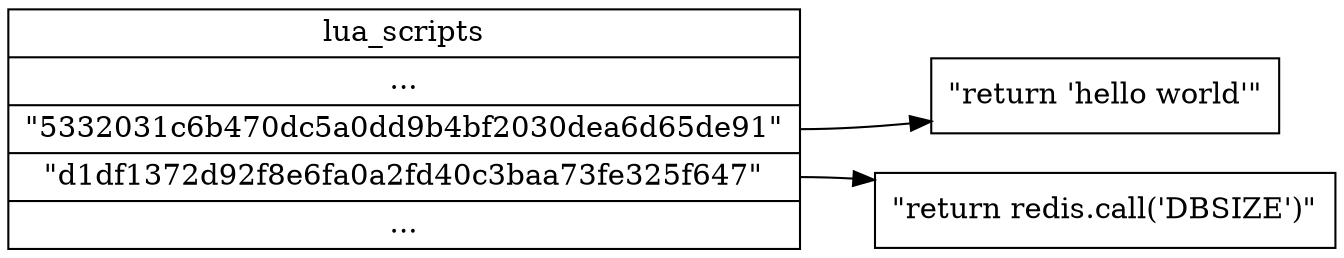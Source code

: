digraph {

    rankdir = LR;

    node [shape = record];

    sha1_table [label = "lua_scripts | ... |<53320> \"5332031c6b470dc5a0dd9b4bf2030dea6d65de91\" | <d1fd1> \"d1df1372d92f8e6fa0a2fd40c3baa73fe325f647\" | ... "];

    53320 [label = "\"return 'hello world'\""];

    d1fd1 [label = "\"return redis.call('DBSIZE')\""];

    sha1_table:53320 -> 53320;

    sha1_table:d1fd1 -> d1fd1;

}

